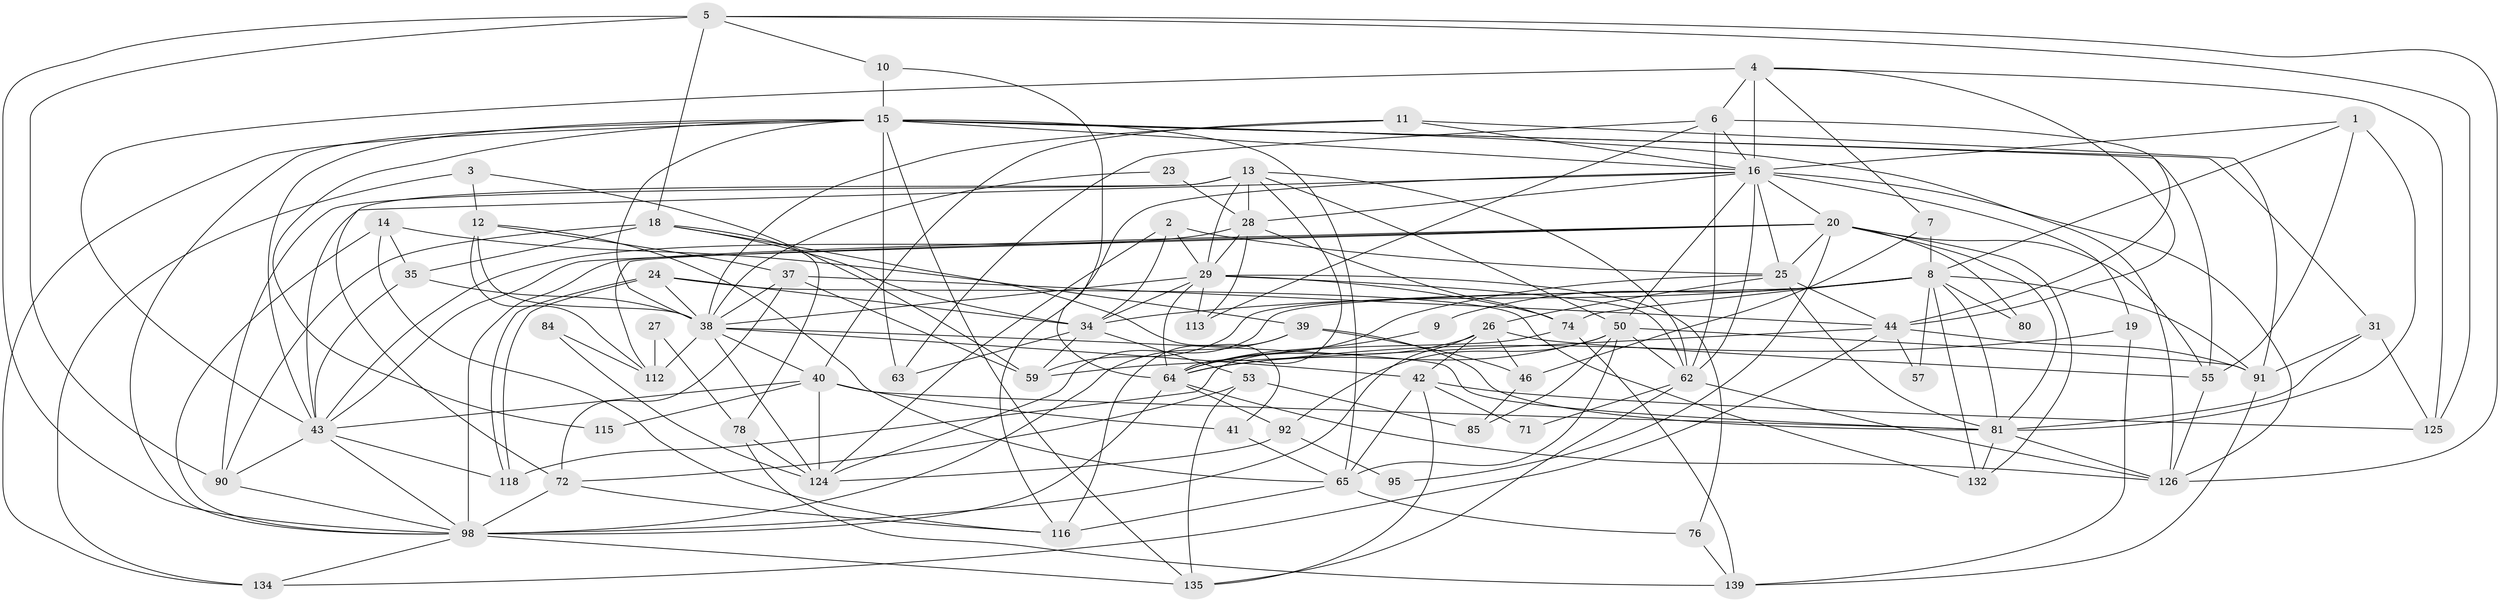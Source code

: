 // original degree distribution, {4: 0.3082191780821918, 3: 0.273972602739726, 6: 0.06164383561643835, 2: 0.1232876712328767, 5: 0.17123287671232876, 8: 0.0136986301369863, 7: 0.03424657534246575, 9: 0.0136986301369863}
// Generated by graph-tools (version 1.1) at 2025/14/03/09/25 04:14:50]
// undirected, 73 vertices, 202 edges
graph export_dot {
graph [start="1"]
  node [color=gray90,style=filled];
  1;
  2 [super="+51"];
  3;
  4 [super="+17+82"];
  5 [super="+87"];
  6 [super="+58"];
  7;
  8 [super="+48+21"];
  9;
  10;
  11 [super="+101"];
  12 [super="+79"];
  13 [super="+61"];
  14 [super="+32"];
  15 [super="+143+36+52"];
  16 [super="+22"];
  18 [super="+54+107"];
  19 [super="+47"];
  20 [super="+131"];
  23;
  24 [super="+127"];
  25 [super="+69"];
  26 [super="+105"];
  27;
  28 [super="+146+109"];
  29 [super="+49+129"];
  31 [super="+33"];
  34 [super="+45"];
  35;
  37 [super="+88"];
  38 [super="+100+75"];
  39 [super="+94"];
  40 [super="+121"];
  41;
  42 [super="+68"];
  43 [super="+70"];
  44 [super="+66+86"];
  46;
  50 [super="+142+56"];
  53 [super="+60"];
  55 [super="+67"];
  57;
  59 [super="+104"];
  62 [super="+103+77"];
  63;
  64 [super="+97"];
  65 [super="+133+102"];
  71;
  72 [super="+130"];
  74;
  76;
  78;
  80;
  81 [super="+111+96"];
  84;
  85;
  90 [super="+145"];
  91 [super="+99"];
  92;
  95;
  98 [super="+122"];
  112;
  113;
  115;
  116 [super="+123"];
  118 [super="+120"];
  124 [super="+128"];
  125;
  126 [super="+137"];
  132;
  134;
  135;
  139;
  1 -- 81;
  1 -- 55;
  1 -- 8;
  1 -- 16;
  2 -- 34;
  2 -- 124;
  2 -- 29;
  2 -- 25;
  3 -- 134;
  3 -- 12;
  3 -- 59;
  4 -- 44;
  4 -- 125;
  4 -- 16 [weight=2];
  4 -- 7;
  4 -- 6;
  4 -- 43;
  5 -- 18;
  5 -- 10;
  5 -- 125;
  5 -- 126;
  5 -- 98;
  5 -- 90;
  6 -- 113;
  6 -- 63;
  6 -- 62;
  6 -- 16;
  6 -- 44;
  7 -- 46;
  7 -- 8;
  8 -- 74;
  8 -- 57 [weight=2];
  8 -- 80;
  8 -- 132;
  8 -- 9;
  8 -- 91;
  8 -- 124;
  8 -- 34;
  8 -- 59;
  8 -- 81;
  9 -- 64;
  10 -- 64;
  10 -- 15;
  11 -- 38;
  11 -- 40;
  11 -- 91;
  11 -- 16;
  12 -- 65;
  12 -- 112;
  12 -- 37;
  12 -- 38;
  13 -- 50;
  13 -- 29;
  13 -- 28;
  13 -- 64;
  13 -- 90;
  13 -- 62;
  13 -- 72;
  14 -- 35;
  14 -- 98;
  14 -- 116;
  14 -- 39;
  15 -- 115 [weight=2];
  15 -- 65;
  15 -- 126;
  15 -- 135;
  15 -- 43;
  15 -- 55;
  15 -- 98;
  15 -- 38;
  15 -- 134;
  15 -- 63;
  15 -- 31;
  15 -- 16;
  16 -- 116;
  16 -- 43;
  16 -- 50;
  16 -- 19;
  16 -- 20;
  16 -- 62 [weight=2];
  16 -- 25;
  16 -- 126;
  16 -- 28;
  18 -- 78;
  18 -- 34 [weight=3];
  18 -- 35;
  18 -- 41;
  18 -- 90;
  19 -- 139;
  19 -- 64;
  20 -- 95;
  20 -- 132;
  20 -- 80;
  20 -- 112;
  20 -- 98;
  20 -- 43;
  20 -- 25;
  20 -- 55;
  20 -- 81;
  23 -- 38;
  23 -- 28;
  24 -- 118;
  24 -- 118;
  24 -- 38;
  24 -- 34;
  24 -- 132;
  25 -- 64;
  25 -- 26;
  25 -- 81;
  25 -- 44;
  26 -- 42;
  26 -- 64;
  26 -- 46;
  26 -- 55;
  26 -- 98;
  27 -- 112;
  27 -- 78;
  28 -- 74;
  28 -- 113;
  28 -- 29;
  28 -- 43;
  29 -- 34;
  29 -- 76;
  29 -- 74;
  29 -- 113;
  29 -- 38;
  29 -- 64;
  29 -- 62;
  31 -- 125;
  31 -- 81;
  31 -- 91;
  34 -- 63;
  34 -- 53;
  34 -- 59;
  35 -- 38;
  35 -- 43;
  37 -- 38;
  37 -- 59;
  37 -- 44 [weight=2];
  37 -- 72;
  38 -- 112;
  38 -- 124;
  38 -- 42 [weight=2];
  38 -- 81;
  38 -- 40;
  39 -- 46;
  39 -- 116;
  39 -- 81;
  39 -- 98;
  40 -- 81;
  40 -- 115 [weight=2];
  40 -- 41;
  40 -- 124;
  40 -- 43;
  41 -- 65;
  42 -- 135;
  42 -- 71;
  42 -- 125;
  42 -- 65;
  43 -- 98;
  43 -- 118;
  43 -- 90;
  44 -- 57;
  44 -- 59;
  44 -- 91 [weight=2];
  44 -- 134;
  46 -- 85;
  50 -- 92;
  50 -- 65;
  50 -- 91;
  50 -- 85;
  50 -- 62 [weight=2];
  50 -- 64;
  53 -- 72;
  53 -- 85;
  53 -- 135;
  55 -- 126;
  62 -- 135;
  62 -- 71;
  62 -- 126;
  64 -- 92;
  64 -- 98;
  64 -- 126;
  65 -- 116;
  65 -- 76;
  72 -- 116;
  72 -- 98 [weight=2];
  74 -- 139;
  74 -- 118;
  76 -- 139;
  78 -- 124;
  78 -- 139;
  81 -- 132;
  81 -- 126;
  84 -- 112;
  84 -- 124;
  90 -- 98;
  91 -- 139;
  92 -- 95;
  92 -- 124;
  98 -- 134;
  98 -- 135;
}
